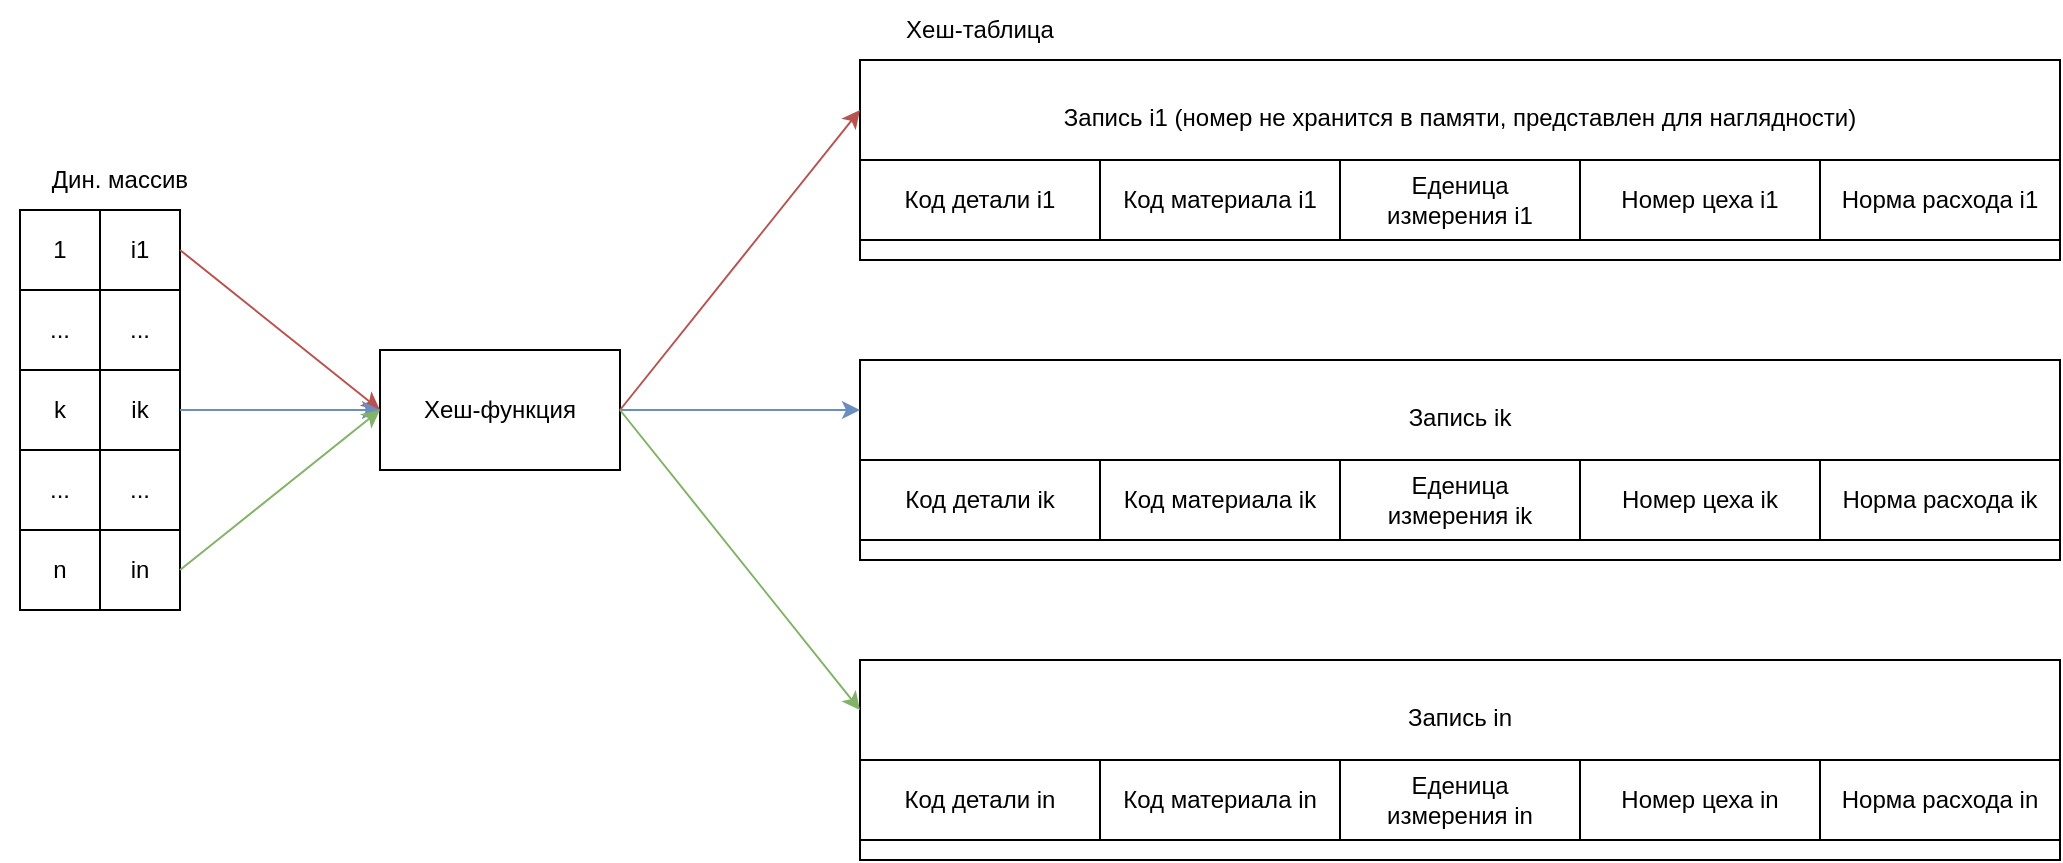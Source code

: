 <mxfile version="23.1.6" type="device">
  <diagram name="Страница — 1" id="Pu32ZtkRmZXlRBuJjnst">
    <mxGraphModel dx="2320" dy="2265" grid="1" gridSize="10" guides="1" tooltips="1" connect="1" arrows="1" fold="1" page="1" pageScale="1" pageWidth="827" pageHeight="1169" math="0" shadow="0">
      <root>
        <mxCell id="0" />
        <mxCell id="1" parent="0" />
        <mxCell id="HnCrC3DoDgyr9LynNbp6-7" value="Запись i1 (номер не хранится в памяти, представлен для наглядности)&lt;br&gt;&lt;br&gt;&lt;div&gt;&lt;br&gt;&lt;/div&gt;&lt;div&gt;&lt;br&gt;&lt;/div&gt;" style="rounded=0;whiteSpace=wrap;html=1;" parent="1" vertex="1">
          <mxGeometry x="120" y="-15" width="600" height="100" as="geometry" />
        </mxCell>
        <mxCell id="HnCrC3DoDgyr9LynNbp6-1" value="Код материала i1" style="rounded=0;whiteSpace=wrap;html=1;" parent="1" vertex="1">
          <mxGeometry x="240" y="35" width="120" height="40" as="geometry" />
        </mxCell>
        <mxCell id="HnCrC3DoDgyr9LynNbp6-2" value="Еденица &lt;br&gt;измерения i1" style="rounded=0;whiteSpace=wrap;html=1;" parent="1" vertex="1">
          <mxGeometry x="360" y="35" width="120" height="40" as="geometry" />
        </mxCell>
        <mxCell id="HnCrC3DoDgyr9LynNbp6-3" value="Номер цеха i1" style="rounded=0;whiteSpace=wrap;html=1;" parent="1" vertex="1">
          <mxGeometry x="480" y="35" width="120" height="40" as="geometry" />
        </mxCell>
        <mxCell id="HnCrC3DoDgyr9LynNbp6-4" value="Код детали i1" style="rounded=0;whiteSpace=wrap;html=1;" parent="1" vertex="1">
          <mxGeometry x="120" y="35" width="120" height="40" as="geometry" />
        </mxCell>
        <mxCell id="HnCrC3DoDgyr9LynNbp6-5" value="Норма расхода i1" style="rounded=0;whiteSpace=wrap;html=1;" parent="1" vertex="1">
          <mxGeometry x="600" y="35" width="120" height="40" as="geometry" />
        </mxCell>
        <mxCell id="HnCrC3DoDgyr9LynNbp6-6" value="1" style="rounded=0;whiteSpace=wrap;html=1;" parent="1" vertex="1">
          <mxGeometry x="-300" y="60" width="40" height="40" as="geometry" />
        </mxCell>
        <mxCell id="HnCrC3DoDgyr9LynNbp6-28" value="..." style="rounded=0;whiteSpace=wrap;html=1;" parent="1" vertex="1">
          <mxGeometry x="-300" y="100" width="40" height="40" as="geometry" />
        </mxCell>
        <mxCell id="HnCrC3DoDgyr9LynNbp6-29" value="Запись ik&lt;br&gt;&lt;br&gt;&lt;div&gt;&lt;br&gt;&lt;/div&gt;&lt;div&gt;&lt;br&gt;&lt;/div&gt;" style="rounded=0;whiteSpace=wrap;html=1;" parent="1" vertex="1">
          <mxGeometry x="120" y="135" width="600" height="100" as="geometry" />
        </mxCell>
        <mxCell id="HnCrC3DoDgyr9LynNbp6-30" value="Код материала ik" style="rounded=0;whiteSpace=wrap;html=1;" parent="1" vertex="1">
          <mxGeometry x="240" y="185" width="120" height="40" as="geometry" />
        </mxCell>
        <mxCell id="HnCrC3DoDgyr9LynNbp6-31" value="Еденица &lt;br&gt;измерения ik" style="rounded=0;whiteSpace=wrap;html=1;" parent="1" vertex="1">
          <mxGeometry x="360" y="185" width="120" height="40" as="geometry" />
        </mxCell>
        <mxCell id="HnCrC3DoDgyr9LynNbp6-32" value="Номер цеха ik" style="rounded=0;whiteSpace=wrap;html=1;" parent="1" vertex="1">
          <mxGeometry x="480" y="185" width="120" height="40" as="geometry" />
        </mxCell>
        <mxCell id="HnCrC3DoDgyr9LynNbp6-33" value="Код детали ik" style="rounded=0;whiteSpace=wrap;html=1;" parent="1" vertex="1">
          <mxGeometry x="120" y="185" width="120" height="40" as="geometry" />
        </mxCell>
        <mxCell id="HnCrC3DoDgyr9LynNbp6-34" value="Норма расхода ik" style="rounded=0;whiteSpace=wrap;html=1;" parent="1" vertex="1">
          <mxGeometry x="600" y="185" width="120" height="40" as="geometry" />
        </mxCell>
        <mxCell id="HnCrC3DoDgyr9LynNbp6-35" value="k" style="rounded=0;whiteSpace=wrap;html=1;" parent="1" vertex="1">
          <mxGeometry x="-300" y="140" width="40" height="40" as="geometry" />
        </mxCell>
        <mxCell id="HnCrC3DoDgyr9LynNbp6-43" value="Запись in&lt;br&gt;&lt;br&gt;&lt;div&gt;&lt;br&gt;&lt;/div&gt;&lt;div&gt;&lt;br&gt;&lt;/div&gt;" style="rounded=0;whiteSpace=wrap;html=1;" parent="1" vertex="1">
          <mxGeometry x="120" y="285" width="600" height="100" as="geometry" />
        </mxCell>
        <mxCell id="HnCrC3DoDgyr9LynNbp6-44" value="Код материала in" style="rounded=0;whiteSpace=wrap;html=1;" parent="1" vertex="1">
          <mxGeometry x="240" y="335" width="120" height="40" as="geometry" />
        </mxCell>
        <mxCell id="HnCrC3DoDgyr9LynNbp6-45" value="Еденица &lt;br&gt;измерения in" style="rounded=0;whiteSpace=wrap;html=1;" parent="1" vertex="1">
          <mxGeometry x="360" y="335" width="120" height="40" as="geometry" />
        </mxCell>
        <mxCell id="HnCrC3DoDgyr9LynNbp6-46" value="Номер цеха in" style="rounded=0;whiteSpace=wrap;html=1;" parent="1" vertex="1">
          <mxGeometry x="480" y="335" width="120" height="40" as="geometry" />
        </mxCell>
        <mxCell id="HnCrC3DoDgyr9LynNbp6-47" value="Код детали in" style="rounded=0;whiteSpace=wrap;html=1;" parent="1" vertex="1">
          <mxGeometry x="120" y="335" width="120" height="40" as="geometry" />
        </mxCell>
        <mxCell id="HnCrC3DoDgyr9LynNbp6-48" value="Норма расхода in" style="rounded=0;whiteSpace=wrap;html=1;" parent="1" vertex="1">
          <mxGeometry x="600" y="335" width="120" height="40" as="geometry" />
        </mxCell>
        <mxCell id="HnCrC3DoDgyr9LynNbp6-49" value="n" style="rounded=0;whiteSpace=wrap;html=1;" parent="1" vertex="1">
          <mxGeometry x="-300" y="220" width="40" height="40" as="geometry" />
        </mxCell>
        <mxCell id="HnCrC3DoDgyr9LynNbp6-51" value="..." style="rounded=0;whiteSpace=wrap;html=1;" parent="1" vertex="1">
          <mxGeometry x="-300" y="180" width="40" height="40" as="geometry" />
        </mxCell>
        <mxCell id="asOQjScCzLkw_McW4-Fl-1" value="Дин. массив" style="text;html=1;align=center;verticalAlign=middle;whiteSpace=wrap;rounded=0;" vertex="1" parent="1">
          <mxGeometry x="-310" y="30" width="120" height="30" as="geometry" />
        </mxCell>
        <mxCell id="asOQjScCzLkw_McW4-Fl-2" value="i1" style="rounded=0;whiteSpace=wrap;html=1;" vertex="1" parent="1">
          <mxGeometry x="-260" y="60" width="40" height="40" as="geometry" />
        </mxCell>
        <mxCell id="asOQjScCzLkw_McW4-Fl-3" value="..." style="rounded=0;whiteSpace=wrap;html=1;" vertex="1" parent="1">
          <mxGeometry x="-260" y="100" width="40" height="40" as="geometry" />
        </mxCell>
        <mxCell id="asOQjScCzLkw_McW4-Fl-4" value="ik" style="rounded=0;whiteSpace=wrap;html=1;" vertex="1" parent="1">
          <mxGeometry x="-260" y="140" width="40" height="40" as="geometry" />
        </mxCell>
        <mxCell id="asOQjScCzLkw_McW4-Fl-5" value="in" style="rounded=0;whiteSpace=wrap;html=1;" vertex="1" parent="1">
          <mxGeometry x="-260" y="220" width="40" height="40" as="geometry" />
        </mxCell>
        <mxCell id="asOQjScCzLkw_McW4-Fl-6" value="..." style="rounded=0;whiteSpace=wrap;html=1;" vertex="1" parent="1">
          <mxGeometry x="-260" y="180" width="40" height="40" as="geometry" />
        </mxCell>
        <mxCell id="asOQjScCzLkw_McW4-Fl-7" value="Хеш-функция" style="rounded=0;whiteSpace=wrap;html=1;" vertex="1" parent="1">
          <mxGeometry x="-120" y="130" width="120" height="60" as="geometry" />
        </mxCell>
        <mxCell id="asOQjScCzLkw_McW4-Fl-8" value="" style="endArrow=classic;html=1;rounded=0;exitX=1;exitY=0.5;exitDx=0;exitDy=0;entryX=0;entryY=0.5;entryDx=0;entryDy=0;fillColor=#f8cecc;strokeColor=#b85450;" edge="1" parent="1" source="asOQjScCzLkw_McW4-Fl-2" target="asOQjScCzLkw_McW4-Fl-7">
          <mxGeometry width="50" height="50" relative="1" as="geometry">
            <mxPoint x="-30" y="320" as="sourcePoint" />
            <mxPoint x="20" y="270" as="targetPoint" />
          </mxGeometry>
        </mxCell>
        <mxCell id="asOQjScCzLkw_McW4-Fl-9" value="" style="endArrow=classic;html=1;rounded=0;exitX=1;exitY=0.5;exitDx=0;exitDy=0;fillColor=#dae8fc;strokeColor=#6c8ebf;entryX=0;entryY=0.5;entryDx=0;entryDy=0;" edge="1" parent="1" source="asOQjScCzLkw_McW4-Fl-4" target="asOQjScCzLkw_McW4-Fl-7">
          <mxGeometry width="50" height="50" relative="1" as="geometry">
            <mxPoint x="-210" y="90" as="sourcePoint" />
            <mxPoint x="-120" y="170" as="targetPoint" />
          </mxGeometry>
        </mxCell>
        <mxCell id="asOQjScCzLkw_McW4-Fl-10" value="" style="endArrow=classic;html=1;rounded=0;exitX=1;exitY=0.5;exitDx=0;exitDy=0;entryX=0;entryY=0.5;entryDx=0;entryDy=0;fillColor=#d5e8d4;strokeColor=#82b366;" edge="1" parent="1" source="asOQjScCzLkw_McW4-Fl-5" target="asOQjScCzLkw_McW4-Fl-7">
          <mxGeometry width="50" height="50" relative="1" as="geometry">
            <mxPoint x="-210" y="170" as="sourcePoint" />
            <mxPoint x="-110" y="180" as="targetPoint" />
          </mxGeometry>
        </mxCell>
        <mxCell id="asOQjScCzLkw_McW4-Fl-11" value="" style="endArrow=classic;html=1;rounded=0;exitX=1;exitY=0.5;exitDx=0;exitDy=0;entryX=0;entryY=0.25;entryDx=0;entryDy=0;fillColor=#f8cecc;strokeColor=#b85450;" edge="1" parent="1" source="asOQjScCzLkw_McW4-Fl-7" target="HnCrC3DoDgyr9LynNbp6-7">
          <mxGeometry width="50" height="50" relative="1" as="geometry">
            <mxPoint y="110" as="sourcePoint" />
            <mxPoint x="100" y="200" as="targetPoint" />
          </mxGeometry>
        </mxCell>
        <mxCell id="asOQjScCzLkw_McW4-Fl-12" value="" style="endArrow=classic;html=1;rounded=0;exitX=1;exitY=0.5;exitDx=0;exitDy=0;fillColor=#dae8fc;strokeColor=#6c8ebf;entryX=0;entryY=0.25;entryDx=0;entryDy=0;" edge="1" parent="1" source="asOQjScCzLkw_McW4-Fl-7" target="HnCrC3DoDgyr9LynNbp6-29">
          <mxGeometry width="50" height="50" relative="1" as="geometry">
            <mxPoint y="110" as="sourcePoint" />
            <mxPoint x="100" y="120" as="targetPoint" />
          </mxGeometry>
        </mxCell>
        <mxCell id="asOQjScCzLkw_McW4-Fl-13" value="" style="endArrow=classic;html=1;rounded=0;entryX=0;entryY=0.25;entryDx=0;entryDy=0;fillColor=#d5e8d4;strokeColor=#82b366;exitX=1;exitY=0.5;exitDx=0;exitDy=0;" edge="1" parent="1" source="asOQjScCzLkw_McW4-Fl-7" target="HnCrC3DoDgyr9LynNbp6-43">
          <mxGeometry width="50" height="50" relative="1" as="geometry">
            <mxPoint y="100" as="sourcePoint" />
            <mxPoint x="40" y="300" as="targetPoint" />
          </mxGeometry>
        </mxCell>
        <mxCell id="asOQjScCzLkw_McW4-Fl-14" value="Хеш-таблица" style="text;html=1;align=center;verticalAlign=middle;whiteSpace=wrap;rounded=0;" vertex="1" parent="1">
          <mxGeometry x="120" y="-45" width="120" height="30" as="geometry" />
        </mxCell>
      </root>
    </mxGraphModel>
  </diagram>
</mxfile>
